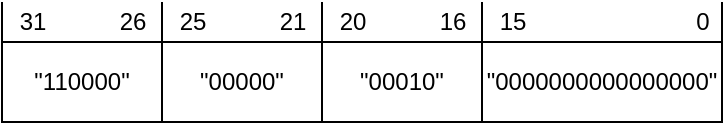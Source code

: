 <mxfile version="13.6.2" type="device"><diagram id="Ra10mQPx8PbVA9dJDLnR" name="Page-1"><mxGraphModel dx="1086" dy="806" grid="1" gridSize="10" guides="1" tooltips="1" connect="1" arrows="1" fold="1" page="1" pageScale="1" pageWidth="827" pageHeight="1169" math="0" shadow="0"><root><mxCell id="0"/><mxCell id="1" parent="0"/><mxCell id="asp_W-tmonQEJVwXBmYa-2" value="&quot;110000&quot;" style="rounded=0;whiteSpace=wrap;html=1;" parent="1" vertex="1"><mxGeometry x="120" y="320" width="80" height="40" as="geometry"/></mxCell><mxCell id="asp_W-tmonQEJVwXBmYa-4" value="&quot;00000&quot;" style="rounded=0;whiteSpace=wrap;html=1;" parent="1" vertex="1"><mxGeometry x="200" y="320" width="80" height="40" as="geometry"/></mxCell><mxCell id="asp_W-tmonQEJVwXBmYa-5" value="&quot;0000000000000000&quot;" style="rounded=0;whiteSpace=wrap;html=1;" parent="1" vertex="1"><mxGeometry x="360" y="320" width="120" height="40" as="geometry"/></mxCell><mxCell id="2RxELcjvSSkllRMciEYE-1" value="" style="endArrow=none;html=1;exitX=0;exitY=0;exitDx=0;exitDy=0;" parent="1" source="asp_W-tmonQEJVwXBmYa-2" edge="1"><mxGeometry width="50" height="50" relative="1" as="geometry"><mxPoint x="350" y="450" as="sourcePoint"/><mxPoint x="120" y="300" as="targetPoint"/></mxGeometry></mxCell><mxCell id="2RxELcjvSSkllRMciEYE-2" value="" style="endArrow=none;html=1;exitX=0;exitY=0;exitDx=0;exitDy=0;" parent="1" source="asp_W-tmonQEJVwXBmYa-4" edge="1"><mxGeometry width="50" height="50" relative="1" as="geometry"><mxPoint x="130" y="330" as="sourcePoint"/><mxPoint x="200" y="300" as="targetPoint"/></mxGeometry></mxCell><mxCell id="2RxELcjvSSkllRMciEYE-3" value="" style="endArrow=none;html=1;exitX=1;exitY=0;exitDx=0;exitDy=0;" parent="1" source="asp_W-tmonQEJVwXBmYa-4" edge="1"><mxGeometry width="50" height="50" relative="1" as="geometry"><mxPoint x="140" y="340" as="sourcePoint"/><mxPoint x="280" y="300" as="targetPoint"/></mxGeometry></mxCell><mxCell id="2RxELcjvSSkllRMciEYE-4" value="" style="endArrow=none;html=1;exitX=1;exitY=0;exitDx=0;exitDy=0;" parent="1" source="asp_W-tmonQEJVwXBmYa-5" edge="1"><mxGeometry width="50" height="50" relative="1" as="geometry"><mxPoint x="570" y="300" as="sourcePoint"/><mxPoint x="480" y="300" as="targetPoint"/></mxGeometry></mxCell><mxCell id="2RxELcjvSSkllRMciEYE-5" value="&quot;00010&quot;" style="rounded=0;whiteSpace=wrap;html=1;" parent="1" vertex="1"><mxGeometry x="280" y="320" width="80" height="40" as="geometry"/></mxCell><mxCell id="2RxELcjvSSkllRMciEYE-6" value="" style="endArrow=none;html=1;exitX=0;exitY=0;exitDx=0;exitDy=0;" parent="1" source="asp_W-tmonQEJVwXBmYa-5" edge="1"><mxGeometry width="50" height="50" relative="1" as="geometry"><mxPoint x="490" y="330" as="sourcePoint"/><mxPoint x="360" y="300" as="targetPoint"/></mxGeometry></mxCell><mxCell id="2RxELcjvSSkllRMciEYE-7" value="31" style="text;html=1;align=center;verticalAlign=middle;resizable=0;points=[];autosize=1;" parent="1" vertex="1"><mxGeometry x="120" y="300" width="30" height="20" as="geometry"/></mxCell><mxCell id="2RxELcjvSSkllRMciEYE-8" value="26" style="text;html=1;align=center;verticalAlign=middle;resizable=0;points=[];autosize=1;" parent="1" vertex="1"><mxGeometry x="170" y="300" width="30" height="20" as="geometry"/></mxCell><mxCell id="2RxELcjvSSkllRMciEYE-10" value="25" style="text;html=1;align=center;verticalAlign=middle;resizable=0;points=[];autosize=1;" parent="1" vertex="1"><mxGeometry x="200" y="300" width="30" height="20" as="geometry"/></mxCell><mxCell id="2RxELcjvSSkllRMciEYE-11" value="21" style="text;html=1;align=center;verticalAlign=middle;resizable=0;points=[];autosize=1;" parent="1" vertex="1"><mxGeometry x="250" y="300" width="30" height="20" as="geometry"/></mxCell><mxCell id="2RxELcjvSSkllRMciEYE-12" value="20" style="text;html=1;align=center;verticalAlign=middle;resizable=0;points=[];autosize=1;" parent="1" vertex="1"><mxGeometry x="280" y="300" width="30" height="20" as="geometry"/></mxCell><mxCell id="2RxELcjvSSkllRMciEYE-13" value="16" style="text;html=1;align=center;verticalAlign=middle;resizable=0;points=[];autosize=1;" parent="1" vertex="1"><mxGeometry x="330" y="300" width="30" height="20" as="geometry"/></mxCell><mxCell id="2RxELcjvSSkllRMciEYE-14" value="15" style="text;html=1;align=center;verticalAlign=middle;resizable=0;points=[];autosize=1;" parent="1" vertex="1"><mxGeometry x="360" y="300" width="30" height="20" as="geometry"/></mxCell><mxCell id="2RxELcjvSSkllRMciEYE-15" value="0" style="text;html=1;align=center;verticalAlign=middle;resizable=0;points=[];autosize=1;" parent="1" vertex="1"><mxGeometry x="460" y="300" width="20" height="20" as="geometry"/></mxCell></root></mxGraphModel></diagram></mxfile>